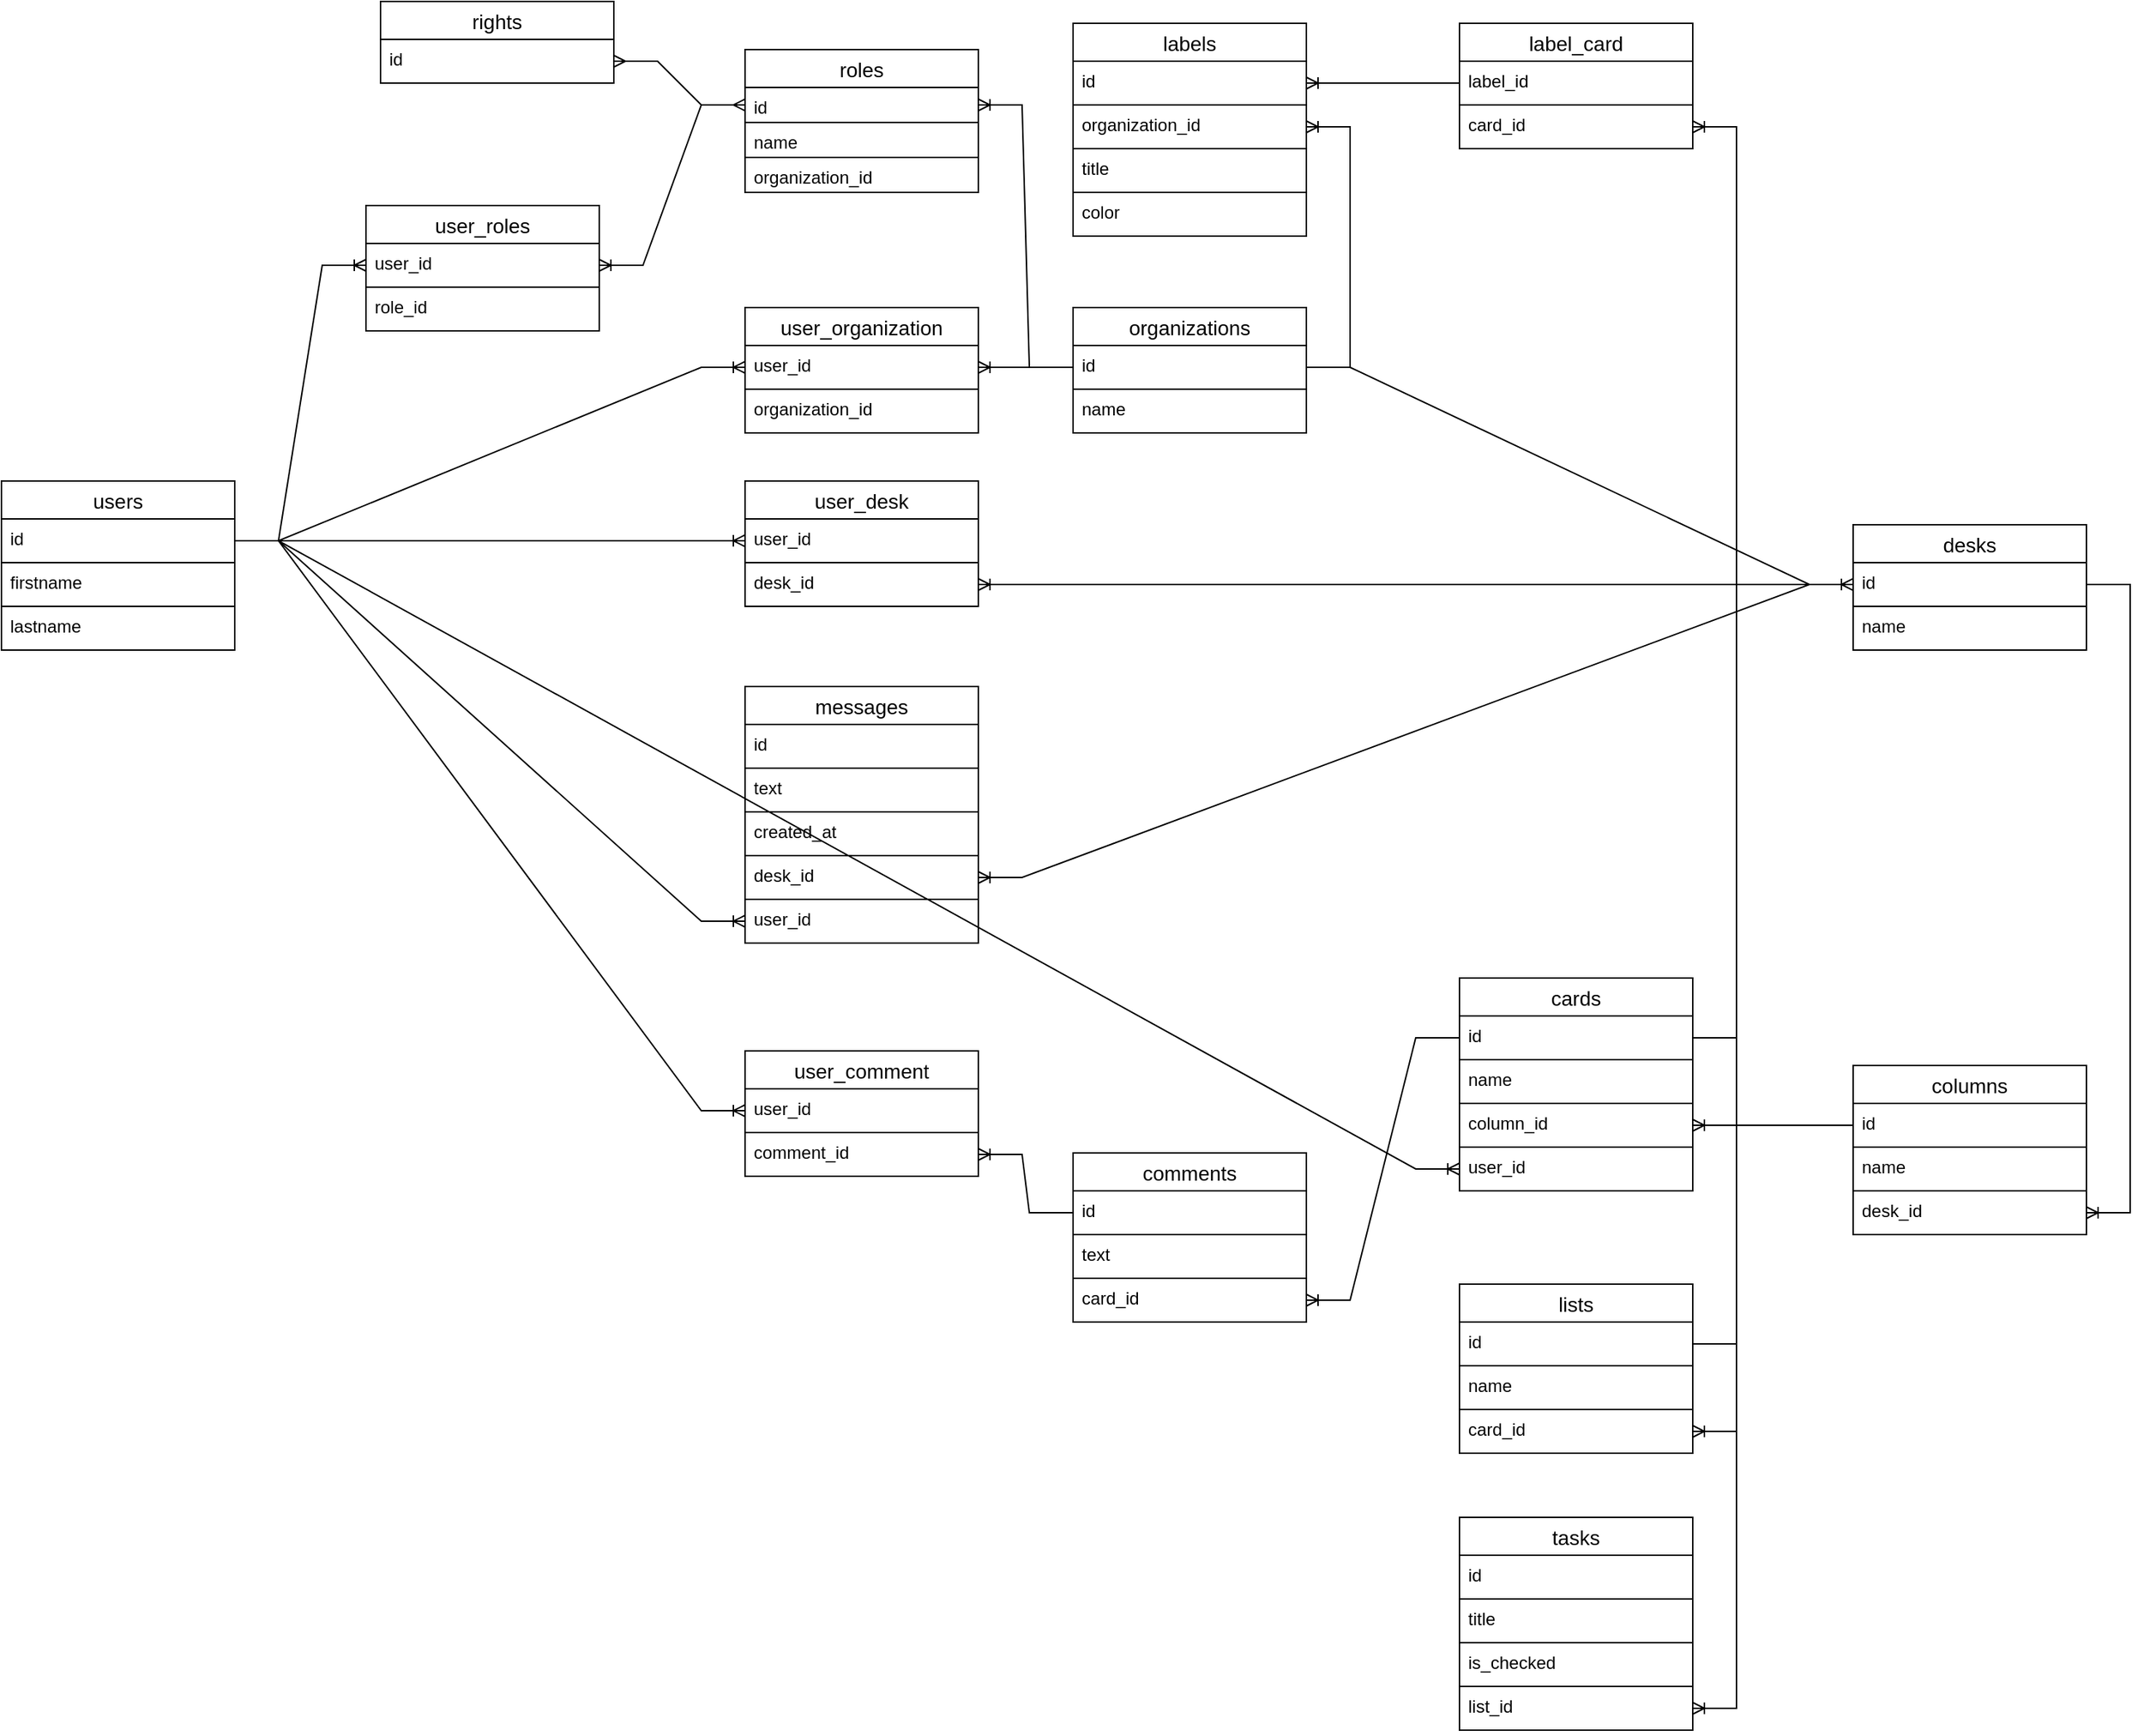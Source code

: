 <mxfile version="16.1.2" type="device"><diagram id="4dTFsXXnAiHwuIh9yZGc" name="Page-1"><mxGraphModel dx="2576" dy="2094" grid="1" gridSize="10" guides="1" tooltips="1" connect="1" arrows="1" fold="1" page="1" pageScale="1" pageWidth="850" pageHeight="1100" math="0" shadow="0"><root><mxCell id="0"/><mxCell id="1" parent="0"/><mxCell id="3ME86ORTxzzHCCqcpvAN-1" value="users" style="swimlane;fontStyle=0;childLayout=stackLayout;horizontal=1;startSize=26;horizontalStack=0;resizeParent=1;resizeParentMax=0;resizeLast=0;collapsible=1;marginBottom=0;align=center;fontSize=14;" parent="1" vertex="1"><mxGeometry x="-390" y="169" width="160" height="116" as="geometry"/></mxCell><mxCell id="3ME86ORTxzzHCCqcpvAN-2" value="id" style="text;strokeColor=default;fillColor=none;spacingLeft=4;spacingRight=4;overflow=hidden;rotatable=0;points=[[0,0.5],[1,0.5]];portConstraint=eastwest;fontSize=12;" parent="3ME86ORTxzzHCCqcpvAN-1" vertex="1"><mxGeometry y="26" width="160" height="30" as="geometry"/></mxCell><mxCell id="3ME86ORTxzzHCCqcpvAN-56" value="firstname" style="text;strokeColor=default;fillColor=none;spacingLeft=4;spacingRight=4;overflow=hidden;rotatable=0;points=[[0,0.5],[1,0.5]];portConstraint=eastwest;fontSize=12;" parent="3ME86ORTxzzHCCqcpvAN-1" vertex="1"><mxGeometry y="56" width="160" height="30" as="geometry"/></mxCell><mxCell id="3ME86ORTxzzHCCqcpvAN-57" value="lastname" style="text;strokeColor=default;fillColor=none;spacingLeft=4;spacingRight=4;overflow=hidden;rotatable=0;points=[[0,0.5],[1,0.5]];portConstraint=eastwest;fontSize=12;" parent="3ME86ORTxzzHCCqcpvAN-1" vertex="1"><mxGeometry y="86" width="160" height="30" as="geometry"/></mxCell><mxCell id="3ME86ORTxzzHCCqcpvAN-5" value="organizations" style="swimlane;fontStyle=0;childLayout=stackLayout;horizontal=1;startSize=26;horizontalStack=0;resizeParent=1;resizeParentMax=0;resizeLast=0;collapsible=1;marginBottom=0;align=center;fontSize=14;" parent="1" vertex="1"><mxGeometry x="345" y="50" width="160" height="86" as="geometry"/></mxCell><mxCell id="3ME86ORTxzzHCCqcpvAN-6" value="id" style="text;strokeColor=default;fillColor=none;spacingLeft=4;spacingRight=4;overflow=hidden;rotatable=0;points=[[0,0.5],[1,0.5]];portConstraint=eastwest;fontSize=12;" parent="3ME86ORTxzzHCCqcpvAN-5" vertex="1"><mxGeometry y="26" width="160" height="30" as="geometry"/></mxCell><mxCell id="hnyblSGBtr087Lo59RCo-16" value="name" style="text;strokeColor=default;fillColor=none;spacingLeft=4;spacingRight=4;overflow=hidden;rotatable=0;points=[[0,0.5],[1,0.5]];portConstraint=eastwest;fontSize=12;" parent="3ME86ORTxzzHCCqcpvAN-5" vertex="1"><mxGeometry y="56" width="160" height="30" as="geometry"/></mxCell><mxCell id="3ME86ORTxzzHCCqcpvAN-7" value="desks" style="swimlane;fontStyle=0;childLayout=stackLayout;horizontal=1;startSize=26;horizontalStack=0;resizeParent=1;resizeParentMax=0;resizeLast=0;collapsible=1;marginBottom=0;align=center;fontSize=14;" parent="1" vertex="1"><mxGeometry x="880" y="199" width="160" height="86" as="geometry"/></mxCell><mxCell id="3ME86ORTxzzHCCqcpvAN-8" value="id" style="text;strokeColor=default;fillColor=none;spacingLeft=4;spacingRight=4;overflow=hidden;rotatable=0;points=[[0,0.5],[1,0.5]];portConstraint=eastwest;fontSize=12;" parent="3ME86ORTxzzHCCqcpvAN-7" vertex="1"><mxGeometry y="26" width="160" height="30" as="geometry"/></mxCell><mxCell id="hnyblSGBtr087Lo59RCo-7" value="name" style="text;strokeColor=default;fillColor=none;spacingLeft=4;spacingRight=4;overflow=hidden;rotatable=0;points=[[0,0.5],[1,0.5]];portConstraint=eastwest;fontSize=12;" parent="3ME86ORTxzzHCCqcpvAN-7" vertex="1"><mxGeometry y="56" width="160" height="30" as="geometry"/></mxCell><mxCell id="3ME86ORTxzzHCCqcpvAN-9" value="user_organization" style="swimlane;fontStyle=0;childLayout=stackLayout;horizontal=1;startSize=26;horizontalStack=0;resizeParent=1;resizeParentMax=0;resizeLast=0;collapsible=1;marginBottom=0;align=center;fontSize=14;" parent="1" vertex="1"><mxGeometry x="120" y="50" width="160" height="86" as="geometry"/></mxCell><mxCell id="3ME86ORTxzzHCCqcpvAN-10" value="user_id" style="text;strokeColor=default;fillColor=none;spacingLeft=4;spacingRight=4;overflow=hidden;rotatable=0;points=[[0,0.5],[1,0.5]];portConstraint=eastwest;fontSize=12;" parent="3ME86ORTxzzHCCqcpvAN-9" vertex="1"><mxGeometry y="26" width="160" height="30" as="geometry"/></mxCell><mxCell id="3ME86ORTxzzHCCqcpvAN-23" value="organization_id" style="text;strokeColor=default;fillColor=none;spacingLeft=4;spacingRight=4;overflow=hidden;rotatable=0;points=[[0,0.5],[1,0.5]];portConstraint=eastwest;fontSize=12;" parent="3ME86ORTxzzHCCqcpvAN-9" vertex="1"><mxGeometry y="56" width="160" height="30" as="geometry"/></mxCell><mxCell id="3ME86ORTxzzHCCqcpvAN-11" value="" style="edgeStyle=entityRelationEdgeStyle;fontSize=12;html=1;endArrow=ERoneToMany;rounded=0;entryX=0;entryY=0.5;entryDx=0;entryDy=0;exitX=1;exitY=0.5;exitDx=0;exitDy=0;" parent="1" source="3ME86ORTxzzHCCqcpvAN-2" target="3ME86ORTxzzHCCqcpvAN-10" edge="1"><mxGeometry width="100" height="100" relative="1" as="geometry"><mxPoint x="240" y="430" as="sourcePoint"/><mxPoint x="340" y="330" as="targetPoint"/></mxGeometry></mxCell><mxCell id="3ME86ORTxzzHCCqcpvAN-12" value="" style="edgeStyle=entityRelationEdgeStyle;fontSize=12;html=1;endArrow=ERoneToMany;rounded=0;entryX=1;entryY=0.5;entryDx=0;entryDy=0;exitX=0;exitY=0.5;exitDx=0;exitDy=0;" parent="1" source="3ME86ORTxzzHCCqcpvAN-6" target="3ME86ORTxzzHCCqcpvAN-10" edge="1"><mxGeometry width="100" height="100" relative="1" as="geometry"><mxPoint x="590" y="226" as="sourcePoint"/><mxPoint x="750" y="245" as="targetPoint"/></mxGeometry></mxCell><mxCell id="3ME86ORTxzzHCCqcpvAN-13" value="" style="edgeStyle=entityRelationEdgeStyle;fontSize=12;html=1;endArrow=ERoneToMany;rounded=0;entryX=0;entryY=0.5;entryDx=0;entryDy=0;exitX=1;exitY=0.5;exitDx=0;exitDy=0;" parent="1" source="3ME86ORTxzzHCCqcpvAN-6" target="3ME86ORTxzzHCCqcpvAN-8" edge="1"><mxGeometry width="100" height="100" relative="1" as="geometry"><mxPoint x="630" y="420" as="sourcePoint"/><mxPoint x="730" y="320" as="targetPoint"/></mxGeometry></mxCell><mxCell id="3ME86ORTxzzHCCqcpvAN-14" value="cards" style="swimlane;fontStyle=0;childLayout=stackLayout;horizontal=1;startSize=26;horizontalStack=0;resizeParent=1;resizeParentMax=0;resizeLast=0;collapsible=1;marginBottom=0;align=center;fontSize=14;" parent="1" vertex="1"><mxGeometry x="610" y="510" width="160" height="146" as="geometry"/></mxCell><mxCell id="3ME86ORTxzzHCCqcpvAN-15" value="id" style="text;strokeColor=default;fillColor=none;spacingLeft=4;spacingRight=4;overflow=hidden;rotatable=0;points=[[0,0.5],[1,0.5]];portConstraint=eastwest;fontSize=12;" parent="3ME86ORTxzzHCCqcpvAN-14" vertex="1"><mxGeometry y="26" width="160" height="30" as="geometry"/></mxCell><mxCell id="hnyblSGBtr087Lo59RCo-5" value="name" style="text;strokeColor=default;fillColor=none;spacingLeft=4;spacingRight=4;overflow=hidden;rotatable=0;points=[[0,0.5],[1,0.5]];portConstraint=eastwest;fontSize=12;" parent="3ME86ORTxzzHCCqcpvAN-14" vertex="1"><mxGeometry y="56" width="160" height="30" as="geometry"/></mxCell><mxCell id="3ME86ORTxzzHCCqcpvAN-48" value="column_id" style="text;strokeColor=default;fillColor=none;spacingLeft=4;spacingRight=4;overflow=hidden;rotatable=0;points=[[0,0.5],[1,0.5]];portConstraint=eastwest;fontSize=12;" parent="3ME86ORTxzzHCCqcpvAN-14" vertex="1"><mxGeometry y="86" width="160" height="30" as="geometry"/></mxCell><mxCell id="S9U2bdiwGimxjwLJ8EGq-2" value="user_id" style="text;strokeColor=default;fillColor=none;spacingLeft=4;spacingRight=4;overflow=hidden;rotatable=0;points=[[0,0.5],[1,0.5]];portConstraint=eastwest;fontSize=12;" parent="3ME86ORTxzzHCCqcpvAN-14" vertex="1"><mxGeometry y="116" width="160" height="30" as="geometry"/></mxCell><mxCell id="3ME86ORTxzzHCCqcpvAN-33" value="user_desk" style="swimlane;fontStyle=0;childLayout=stackLayout;horizontal=1;startSize=26;horizontalStack=0;resizeParent=1;resizeParentMax=0;resizeLast=0;collapsible=1;marginBottom=0;align=center;fontSize=14;" parent="1" vertex="1"><mxGeometry x="120" y="169" width="160" height="86" as="geometry"/></mxCell><mxCell id="3ME86ORTxzzHCCqcpvAN-34" value="user_id" style="text;strokeColor=default;fillColor=none;spacingLeft=4;spacingRight=4;overflow=hidden;rotatable=0;points=[[0,0.5],[1,0.5]];portConstraint=eastwest;fontSize=12;" parent="3ME86ORTxzzHCCqcpvAN-33" vertex="1"><mxGeometry y="26" width="160" height="30" as="geometry"/></mxCell><mxCell id="3ME86ORTxzzHCCqcpvAN-38" value="desk_id" style="text;strokeColor=default;fillColor=none;spacingLeft=4;spacingRight=4;overflow=hidden;rotatable=0;points=[[0,0.5],[1,0.5]];portConstraint=eastwest;fontSize=12;" parent="3ME86ORTxzzHCCqcpvAN-33" vertex="1"><mxGeometry y="56" width="160" height="30" as="geometry"/></mxCell><mxCell id="3ME86ORTxzzHCCqcpvAN-35" value="user_comment" style="swimlane;fontStyle=0;childLayout=stackLayout;horizontal=1;startSize=26;horizontalStack=0;resizeParent=1;resizeParentMax=0;resizeLast=0;collapsible=1;marginBottom=0;align=center;fontSize=14;" parent="1" vertex="1"><mxGeometry x="120" y="560" width="160" height="86" as="geometry"/></mxCell><mxCell id="3ME86ORTxzzHCCqcpvAN-36" value="user_id" style="text;strokeColor=default;fillColor=none;spacingLeft=4;spacingRight=4;overflow=hidden;rotatable=0;points=[[0,0.5],[1,0.5]];portConstraint=eastwest;fontSize=12;" parent="3ME86ORTxzzHCCqcpvAN-35" vertex="1"><mxGeometry y="26" width="160" height="30" as="geometry"/></mxCell><mxCell id="3ME86ORTxzzHCCqcpvAN-39" value="comment_id" style="text;strokeColor=default;fillColor=none;spacingLeft=4;spacingRight=4;overflow=hidden;rotatable=0;points=[[0,0.5],[1,0.5]];portConstraint=eastwest;fontSize=12;" parent="3ME86ORTxzzHCCqcpvAN-35" vertex="1"><mxGeometry y="56" width="160" height="30" as="geometry"/></mxCell><mxCell id="3ME86ORTxzzHCCqcpvAN-37" value="" style="edgeStyle=entityRelationEdgeStyle;fontSize=12;html=1;endArrow=ERoneToMany;rounded=0;entryX=0;entryY=0.5;entryDx=0;entryDy=0;exitX=1;exitY=0.5;exitDx=0;exitDy=0;" parent="1" source="3ME86ORTxzzHCCqcpvAN-2" target="3ME86ORTxzzHCCqcpvAN-34" edge="1"><mxGeometry width="100" height="100" relative="1" as="geometry"><mxPoint x="40" y="440" as="sourcePoint"/><mxPoint x="140" y="340" as="targetPoint"/></mxGeometry></mxCell><mxCell id="3ME86ORTxzzHCCqcpvAN-40" value="" style="edgeStyle=entityRelationEdgeStyle;fontSize=12;html=1;endArrow=ERoneToMany;rounded=0;entryX=0;entryY=0.5;entryDx=0;entryDy=0;exitX=1;exitY=0.5;exitDx=0;exitDy=0;" parent="1" source="3ME86ORTxzzHCCqcpvAN-2" target="3ME86ORTxzzHCCqcpvAN-36" edge="1"><mxGeometry width="100" height="100" relative="1" as="geometry"><mxPoint x="-60" y="480" as="sourcePoint"/><mxPoint x="40" y="380" as="targetPoint"/></mxGeometry></mxCell><mxCell id="3ME86ORTxzzHCCqcpvAN-41" value="" style="edgeStyle=entityRelationEdgeStyle;fontSize=12;html=1;endArrow=ERoneToMany;rounded=0;entryX=1;entryY=0.5;entryDx=0;entryDy=0;exitX=0;exitY=0.5;exitDx=0;exitDy=0;" parent="1" source="3ME86ORTxzzHCCqcpvAN-8" target="3ME86ORTxzzHCCqcpvAN-38" edge="1"><mxGeometry width="100" height="100" relative="1" as="geometry"><mxPoint x="370" y="410" as="sourcePoint"/><mxPoint x="470" y="310" as="targetPoint"/></mxGeometry></mxCell><mxCell id="3ME86ORTxzzHCCqcpvAN-42" value="comments" style="swimlane;fontStyle=0;childLayout=stackLayout;horizontal=1;startSize=26;horizontalStack=0;resizeParent=1;resizeParentMax=0;resizeLast=0;collapsible=1;marginBottom=0;align=center;fontSize=14;" parent="1" vertex="1"><mxGeometry x="345" y="630" width="160" height="116" as="geometry"/></mxCell><mxCell id="3ME86ORTxzzHCCqcpvAN-43" value="id" style="text;strokeColor=default;fillColor=none;spacingLeft=4;spacingRight=4;overflow=hidden;rotatable=0;points=[[0,0.5],[1,0.5]];portConstraint=eastwest;fontSize=12;" parent="3ME86ORTxzzHCCqcpvAN-42" vertex="1"><mxGeometry y="26" width="160" height="30" as="geometry"/></mxCell><mxCell id="3ME86ORTxzzHCCqcpvAN-44" value="text" style="text;strokeColor=default;fillColor=none;spacingLeft=4;spacingRight=4;overflow=hidden;rotatable=0;points=[[0,0.5],[1,0.5]];portConstraint=eastwest;fontSize=12;" parent="3ME86ORTxzzHCCqcpvAN-42" vertex="1"><mxGeometry y="56" width="160" height="30" as="geometry"/></mxCell><mxCell id="3ME86ORTxzzHCCqcpvAN-46" value="card_id" style="text;strokeColor=default;fillColor=none;spacingLeft=4;spacingRight=4;overflow=hidden;rotatable=0;points=[[0,0.5],[1,0.5]];portConstraint=eastwest;fontSize=12;" parent="3ME86ORTxzzHCCqcpvAN-42" vertex="1"><mxGeometry y="86" width="160" height="30" as="geometry"/></mxCell><mxCell id="3ME86ORTxzzHCCqcpvAN-45" value="" style="edgeStyle=entityRelationEdgeStyle;fontSize=12;html=1;endArrow=ERoneToMany;rounded=0;entryX=1;entryY=0.5;entryDx=0;entryDy=0;exitX=0;exitY=0.5;exitDx=0;exitDy=0;" parent="1" source="3ME86ORTxzzHCCqcpvAN-15" target="3ME86ORTxzzHCCqcpvAN-46" edge="1"><mxGeometry width="100" height="100" relative="1" as="geometry"><mxPoint x="710" y="900" as="sourcePoint"/><mxPoint x="810" y="800" as="targetPoint"/></mxGeometry></mxCell><mxCell id="3ME86ORTxzzHCCqcpvAN-47" value="" style="edgeStyle=entityRelationEdgeStyle;fontSize=12;html=1;endArrow=ERoneToMany;rounded=0;entryX=1;entryY=0.5;entryDx=0;entryDy=0;exitX=0;exitY=0.5;exitDx=0;exitDy=0;" parent="1" source="3ME86ORTxzzHCCqcpvAN-43" target="3ME86ORTxzzHCCqcpvAN-39" edge="1"><mxGeometry width="100" height="100" relative="1" as="geometry"><mxPoint x="240" y="960" as="sourcePoint"/><mxPoint x="340" y="860" as="targetPoint"/></mxGeometry></mxCell><mxCell id="3ME86ORTxzzHCCqcpvAN-49" value="" style="edgeStyle=entityRelationEdgeStyle;fontSize=12;html=1;endArrow=ERoneToMany;rounded=0;entryX=1;entryY=0.5;entryDx=0;entryDy=0;exitX=0;exitY=0.5;exitDx=0;exitDy=0;" parent="1" source="hnyblSGBtr087Lo59RCo-2" target="3ME86ORTxzzHCCqcpvAN-48" edge="1"><mxGeometry width="100" height="100" relative="1" as="geometry"><mxPoint x="930" y="760" as="sourcePoint"/><mxPoint x="1100" y="800" as="targetPoint"/></mxGeometry></mxCell><mxCell id="3ME86ORTxzzHCCqcpvAN-52" value="rights" style="swimlane;fontStyle=0;childLayout=stackLayout;horizontal=1;startSize=26;horizontalStack=0;resizeParent=1;resizeParentMax=0;resizeLast=0;collapsible=1;marginBottom=0;align=center;fontSize=14;" parent="1" vertex="1"><mxGeometry x="-130" y="-160" width="160" height="56" as="geometry"/></mxCell><mxCell id="3ME86ORTxzzHCCqcpvAN-53" value="id" style="text;strokeColor=default;fillColor=none;spacingLeft=4;spacingRight=4;overflow=hidden;rotatable=0;points=[[0,0.5],[1,0.5]];portConstraint=eastwest;fontSize=12;" parent="3ME86ORTxzzHCCqcpvAN-52" vertex="1"><mxGeometry y="26" width="160" height="30" as="geometry"/></mxCell><mxCell id="hnyblSGBtr087Lo59RCo-1" value="columns" style="swimlane;fontStyle=0;childLayout=stackLayout;horizontal=1;startSize=26;horizontalStack=0;resizeParent=1;resizeParentMax=0;resizeLast=0;collapsible=1;marginBottom=0;align=center;fontSize=14;" parent="1" vertex="1"><mxGeometry x="880" y="570" width="160" height="116" as="geometry"/></mxCell><mxCell id="hnyblSGBtr087Lo59RCo-2" value="id" style="text;strokeColor=default;fillColor=none;spacingLeft=4;spacingRight=4;overflow=hidden;rotatable=0;points=[[0,0.5],[1,0.5]];portConstraint=eastwest;fontSize=12;" parent="hnyblSGBtr087Lo59RCo-1" vertex="1"><mxGeometry y="26" width="160" height="30" as="geometry"/></mxCell><mxCell id="hnyblSGBtr087Lo59RCo-6" value="name" style="text;strokeColor=default;fillColor=none;spacingLeft=4;spacingRight=4;overflow=hidden;rotatable=0;points=[[0,0.5],[1,0.5]];portConstraint=eastwest;fontSize=12;" parent="hnyblSGBtr087Lo59RCo-1" vertex="1"><mxGeometry y="56" width="160" height="30" as="geometry"/></mxCell><mxCell id="hnyblSGBtr087Lo59RCo-3" value="desk_id" style="text;strokeColor=default;fillColor=none;spacingLeft=4;spacingRight=4;overflow=hidden;rotatable=0;points=[[0,0.5],[1,0.5]];portConstraint=eastwest;fontSize=12;" parent="hnyblSGBtr087Lo59RCo-1" vertex="1"><mxGeometry y="86" width="160" height="30" as="geometry"/></mxCell><mxCell id="hnyblSGBtr087Lo59RCo-4" value="" style="edgeStyle=entityRelationEdgeStyle;fontSize=12;html=1;endArrow=ERoneToMany;rounded=0;entryX=1;entryY=0.5;entryDx=0;entryDy=0;exitX=1;exitY=0.5;exitDx=0;exitDy=0;" parent="1" source="3ME86ORTxzzHCCqcpvAN-8" target="hnyblSGBtr087Lo59RCo-3" edge="1"><mxGeometry width="100" height="100" relative="1" as="geometry"><mxPoint x="1110" y="280" as="sourcePoint"/><mxPoint x="1100" y="200" as="targetPoint"/></mxGeometry></mxCell><mxCell id="hnyblSGBtr087Lo59RCo-13" value="labels" style="swimlane;fontStyle=0;childLayout=stackLayout;horizontal=1;startSize=26;horizontalStack=0;resizeParent=1;resizeParentMax=0;resizeLast=0;collapsible=1;marginBottom=0;align=center;fontSize=14;" parent="1" vertex="1"><mxGeometry x="345" y="-145" width="160" height="146" as="geometry"/></mxCell><mxCell id="hnyblSGBtr087Lo59RCo-14" value="id" style="text;strokeColor=default;fillColor=none;spacingLeft=4;spacingRight=4;overflow=hidden;rotatable=0;points=[[0,0.5],[1,0.5]];portConstraint=eastwest;fontSize=12;" parent="hnyblSGBtr087Lo59RCo-13" vertex="1"><mxGeometry y="26" width="160" height="30" as="geometry"/></mxCell><mxCell id="hnyblSGBtr087Lo59RCo-23" value="organization_id" style="text;strokeColor=default;fillColor=none;spacingLeft=4;spacingRight=4;overflow=hidden;rotatable=0;points=[[0,0.5],[1,0.5]];portConstraint=eastwest;fontSize=12;" parent="hnyblSGBtr087Lo59RCo-13" vertex="1"><mxGeometry y="56" width="160" height="30" as="geometry"/></mxCell><mxCell id="hnyblSGBtr087Lo59RCo-17" value="title" style="text;strokeColor=default;fillColor=none;spacingLeft=4;spacingRight=4;overflow=hidden;rotatable=0;points=[[0,0.5],[1,0.5]];portConstraint=eastwest;fontSize=12;" parent="hnyblSGBtr087Lo59RCo-13" vertex="1"><mxGeometry y="86" width="160" height="30" as="geometry"/></mxCell><mxCell id="hnyblSGBtr087Lo59RCo-18" value="color" style="text;strokeColor=default;fillColor=none;spacingLeft=4;spacingRight=4;overflow=hidden;rotatable=0;points=[[0,0.5],[1,0.5]];portConstraint=eastwest;fontSize=12;" parent="hnyblSGBtr087Lo59RCo-13" vertex="1"><mxGeometry y="116" width="160" height="30" as="geometry"/></mxCell><mxCell id="hnyblSGBtr087Lo59RCo-15" value="" style="edgeStyle=entityRelationEdgeStyle;fontSize=12;html=1;endArrow=ERoneToMany;rounded=0;entryX=1;entryY=0.5;entryDx=0;entryDy=0;exitX=1;exitY=0.5;exitDx=0;exitDy=0;" parent="1" source="3ME86ORTxzzHCCqcpvAN-6" target="hnyblSGBtr087Lo59RCo-23" edge="1"><mxGeometry width="100" height="100" relative="1" as="geometry"><mxPoint x="550" y="140" as="sourcePoint"/><mxPoint x="300" y="96" as="targetPoint"/></mxGeometry></mxCell><mxCell id="hnyblSGBtr087Lo59RCo-19" value="label_card" style="swimlane;fontStyle=0;childLayout=stackLayout;horizontal=1;startSize=26;horizontalStack=0;resizeParent=1;resizeParentMax=0;resizeLast=0;collapsible=1;marginBottom=0;align=center;fontSize=14;" parent="1" vertex="1"><mxGeometry x="610" y="-145" width="160" height="86" as="geometry"/></mxCell><mxCell id="hnyblSGBtr087Lo59RCo-20" value="label_id" style="text;strokeColor=default;fillColor=none;spacingLeft=4;spacingRight=4;overflow=hidden;rotatable=0;points=[[0,0.5],[1,0.5]];portConstraint=eastwest;fontSize=12;" parent="hnyblSGBtr087Lo59RCo-19" vertex="1"><mxGeometry y="26" width="160" height="30" as="geometry"/></mxCell><mxCell id="hnyblSGBtr087Lo59RCo-21" value="card_id" style="text;strokeColor=default;fillColor=none;spacingLeft=4;spacingRight=4;overflow=hidden;rotatable=0;points=[[0,0.5],[1,0.5]];portConstraint=eastwest;fontSize=12;" parent="hnyblSGBtr087Lo59RCo-19" vertex="1"><mxGeometry y="56" width="160" height="30" as="geometry"/></mxCell><mxCell id="hnyblSGBtr087Lo59RCo-24" value="" style="edgeStyle=entityRelationEdgeStyle;fontSize=12;html=1;endArrow=ERoneToMany;rounded=0;exitX=0;exitY=0.5;exitDx=0;exitDy=0;entryX=1;entryY=0.5;entryDx=0;entryDy=0;" parent="1" source="hnyblSGBtr087Lo59RCo-20" target="hnyblSGBtr087Lo59RCo-14" edge="1"><mxGeometry width="100" height="100" relative="1" as="geometry"><mxPoint x="580" y="1" as="sourcePoint"/><mxPoint x="520" y="-89" as="targetPoint"/></mxGeometry></mxCell><mxCell id="hnyblSGBtr087Lo59RCo-25" value="" style="edgeStyle=entityRelationEdgeStyle;fontSize=12;html=1;endArrow=ERoneToMany;rounded=0;entryX=1;entryY=0.5;entryDx=0;entryDy=0;exitX=1;exitY=0.5;exitDx=0;exitDy=0;" parent="1" source="3ME86ORTxzzHCCqcpvAN-15" target="hnyblSGBtr087Lo59RCo-21" edge="1"><mxGeometry width="100" height="100" relative="1" as="geometry"><mxPoint x="740" y="120" as="sourcePoint"/><mxPoint x="760" y="80" as="targetPoint"/></mxGeometry></mxCell><mxCell id="hnyblSGBtr087Lo59RCo-26" value="roles" style="swimlane;fontStyle=0;childLayout=stackLayout;horizontal=1;startSize=26;horizontalStack=0;resizeParent=1;resizeParentMax=0;resizeLast=0;collapsible=1;marginBottom=0;align=center;fontSize=14;" parent="1" vertex="1"><mxGeometry x="120" y="-127" width="160" height="98" as="geometry"/></mxCell><mxCell id="hnyblSGBtr087Lo59RCo-27" value="id" style="text;strokeColor=default;fillColor=none;spacingLeft=4;spacingRight=4;overflow=hidden;rotatable=0;points=[[0,0.5],[1,0.5]];portConstraint=eastwest;fontSize=12;" parent="hnyblSGBtr087Lo59RCo-26" vertex="1"><mxGeometry y="26" width="160" height="24" as="geometry"/></mxCell><mxCell id="hnyblSGBtr087Lo59RCo-29" value="name" style="text;strokeColor=default;fillColor=none;spacingLeft=4;spacingRight=4;overflow=hidden;rotatable=0;points=[[0,0.5],[1,0.5]];portConstraint=eastwest;fontSize=12;" parent="hnyblSGBtr087Lo59RCo-26" vertex="1"><mxGeometry y="50" width="160" height="24" as="geometry"/></mxCell><mxCell id="hnyblSGBtr087Lo59RCo-30" value="organization_id" style="text;strokeColor=default;fillColor=none;spacingLeft=4;spacingRight=4;overflow=hidden;rotatable=0;points=[[0,0.5],[1,0.5]];portConstraint=eastwest;fontSize=12;" parent="hnyblSGBtr087Lo59RCo-26" vertex="1"><mxGeometry y="74" width="160" height="24" as="geometry"/></mxCell><mxCell id="hnyblSGBtr087Lo59RCo-28" value="" style="edgeStyle=entityRelationEdgeStyle;fontSize=12;html=1;endArrow=ERoneToMany;rounded=0;entryX=1;entryY=0.5;entryDx=0;entryDy=0;exitX=0;exitY=0.5;exitDx=0;exitDy=0;" parent="1" source="3ME86ORTxzzHCCqcpvAN-6" target="hnyblSGBtr087Lo59RCo-27" edge="1"><mxGeometry width="100" height="100" relative="1" as="geometry"><mxPoint x="355" y="96" as="sourcePoint"/><mxPoint x="300" y="96" as="targetPoint"/></mxGeometry></mxCell><mxCell id="hnyblSGBtr087Lo59RCo-32" value="" style="edgeStyle=entityRelationEdgeStyle;fontSize=12;html=1;endArrow=ERoneToMany;rounded=0;exitX=1;exitY=0.5;exitDx=0;exitDy=0;entryX=0;entryY=0.5;entryDx=0;entryDy=0;" parent="1" source="3ME86ORTxzzHCCqcpvAN-2" target="gMSoPqGhBiGVGZ8_poSt-17" edge="1"><mxGeometry width="100" height="100" relative="1" as="geometry"><mxPoint x="-60" y="110" as="sourcePoint"/><mxPoint x="-50" y="70" as="targetPoint"/></mxGeometry></mxCell><mxCell id="hnyblSGBtr087Lo59RCo-36" value="" style="edgeStyle=entityRelationEdgeStyle;fontSize=12;html=1;endArrow=ERmany;startArrow=ERmany;rounded=0;exitX=0;exitY=0.5;exitDx=0;exitDy=0;entryX=1;entryY=0.5;entryDx=0;entryDy=0;" parent="1" source="hnyblSGBtr087Lo59RCo-27" target="3ME86ORTxzzHCCqcpvAN-53" edge="1"><mxGeometry width="100" height="100" relative="1" as="geometry"><mxPoint x="310" y="-30" as="sourcePoint"/><mxPoint x="130" y="-219" as="targetPoint"/></mxGeometry></mxCell><mxCell id="S9U2bdiwGimxjwLJ8EGq-3" value="" style="edgeStyle=entityRelationEdgeStyle;fontSize=12;html=1;endArrow=ERoneToMany;rounded=0;exitX=1;exitY=0.5;exitDx=0;exitDy=0;entryX=0;entryY=0.5;entryDx=0;entryDy=0;" parent="1" source="3ME86ORTxzzHCCqcpvAN-2" target="S9U2bdiwGimxjwLJ8EGq-2" edge="1"><mxGeometry width="100" height="100" relative="1" as="geometry"><mxPoint x="-50" y="440" as="sourcePoint"/><mxPoint x="50" y="340" as="targetPoint"/></mxGeometry></mxCell><mxCell id="S9U2bdiwGimxjwLJ8EGq-8" value="messages" style="swimlane;fontStyle=0;childLayout=stackLayout;horizontal=1;startSize=26;horizontalStack=0;resizeParent=1;resizeParentMax=0;resizeLast=0;collapsible=1;marginBottom=0;align=center;fontSize=14;" parent="1" vertex="1"><mxGeometry x="120" y="310" width="160" height="176" as="geometry"/></mxCell><mxCell id="S9U2bdiwGimxjwLJ8EGq-9" value="id" style="text;strokeColor=default;fillColor=none;spacingLeft=4;spacingRight=4;overflow=hidden;rotatable=0;points=[[0,0.5],[1,0.5]];portConstraint=eastwest;fontSize=12;" parent="S9U2bdiwGimxjwLJ8EGq-8" vertex="1"><mxGeometry y="26" width="160" height="30" as="geometry"/></mxCell><mxCell id="S9U2bdiwGimxjwLJ8EGq-13" value="text" style="text;strokeColor=default;fillColor=none;spacingLeft=4;spacingRight=4;overflow=hidden;rotatable=0;points=[[0,0.5],[1,0.5]];portConstraint=eastwest;fontSize=12;" parent="S9U2bdiwGimxjwLJ8EGq-8" vertex="1"><mxGeometry y="56" width="160" height="30" as="geometry"/></mxCell><mxCell id="S9U2bdiwGimxjwLJ8EGq-15" value="created_at" style="text;strokeColor=default;fillColor=none;spacingLeft=4;spacingRight=4;overflow=hidden;rotatable=0;points=[[0,0.5],[1,0.5]];portConstraint=eastwest;fontSize=12;" parent="S9U2bdiwGimxjwLJ8EGq-8" vertex="1"><mxGeometry y="86" width="160" height="30" as="geometry"/></mxCell><mxCell id="S9U2bdiwGimxjwLJ8EGq-12" value="desk_id" style="text;strokeColor=default;fillColor=none;spacingLeft=4;spacingRight=4;overflow=hidden;rotatable=0;points=[[0,0.5],[1,0.5]];portConstraint=eastwest;fontSize=12;" parent="S9U2bdiwGimxjwLJ8EGq-8" vertex="1"><mxGeometry y="116" width="160" height="30" as="geometry"/></mxCell><mxCell id="S9U2bdiwGimxjwLJ8EGq-14" value="user_id" style="text;strokeColor=default;fillColor=none;spacingLeft=4;spacingRight=4;overflow=hidden;rotatable=0;points=[[0,0.5],[1,0.5]];portConstraint=eastwest;fontSize=12;" parent="S9U2bdiwGimxjwLJ8EGq-8" vertex="1"><mxGeometry y="146" width="160" height="30" as="geometry"/></mxCell><mxCell id="S9U2bdiwGimxjwLJ8EGq-17" value="" style="edgeStyle=entityRelationEdgeStyle;fontSize=12;html=1;endArrow=ERoneToMany;rounded=0;entryX=1;entryY=0.5;entryDx=0;entryDy=0;exitX=0;exitY=0.5;exitDx=0;exitDy=0;" parent="1" source="3ME86ORTxzzHCCqcpvAN-8" target="S9U2bdiwGimxjwLJ8EGq-12" edge="1"><mxGeometry width="100" height="100" relative="1" as="geometry"><mxPoint x="460" y="441" as="sourcePoint"/><mxPoint x="450" y="310" as="targetPoint"/></mxGeometry></mxCell><mxCell id="S9U2bdiwGimxjwLJ8EGq-18" value="" style="edgeStyle=entityRelationEdgeStyle;fontSize=12;html=1;endArrow=ERoneToMany;rounded=0;entryX=0;entryY=0.5;entryDx=0;entryDy=0;exitX=1;exitY=0.5;exitDx=0;exitDy=0;" parent="1" source="3ME86ORTxzzHCCqcpvAN-2" target="S9U2bdiwGimxjwLJ8EGq-14" edge="1"><mxGeometry width="100" height="100" relative="1" as="geometry"><mxPoint x="-120" y="530" as="sourcePoint"/><mxPoint x="-20" y="430" as="targetPoint"/></mxGeometry></mxCell><mxCell id="gMSoPqGhBiGVGZ8_poSt-1" value="lists" style="swimlane;fontStyle=0;childLayout=stackLayout;horizontal=1;startSize=26;horizontalStack=0;resizeParent=1;resizeParentMax=0;resizeLast=0;collapsible=1;marginBottom=0;align=center;fontSize=14;" vertex="1" parent="1"><mxGeometry x="610" y="720" width="160" height="116" as="geometry"/></mxCell><mxCell id="gMSoPqGhBiGVGZ8_poSt-2" value="id" style="text;strokeColor=default;fillColor=none;spacingLeft=4;spacingRight=4;overflow=hidden;rotatable=0;points=[[0,0.5],[1,0.5]];portConstraint=eastwest;fontSize=12;" vertex="1" parent="gMSoPqGhBiGVGZ8_poSt-1"><mxGeometry y="26" width="160" height="30" as="geometry"/></mxCell><mxCell id="gMSoPqGhBiGVGZ8_poSt-3" value="name" style="text;strokeColor=default;fillColor=none;spacingLeft=4;spacingRight=4;overflow=hidden;rotatable=0;points=[[0,0.5],[1,0.5]];portConstraint=eastwest;fontSize=12;" vertex="1" parent="gMSoPqGhBiGVGZ8_poSt-1"><mxGeometry y="56" width="160" height="30" as="geometry"/></mxCell><mxCell id="gMSoPqGhBiGVGZ8_poSt-4" value="card_id" style="text;strokeColor=default;fillColor=none;spacingLeft=4;spacingRight=4;overflow=hidden;rotatable=0;points=[[0,0.5],[1,0.5]];portConstraint=eastwest;fontSize=12;" vertex="1" parent="gMSoPqGhBiGVGZ8_poSt-1"><mxGeometry y="86" width="160" height="30" as="geometry"/></mxCell><mxCell id="gMSoPqGhBiGVGZ8_poSt-6" value="" style="edgeStyle=entityRelationEdgeStyle;fontSize=12;html=1;endArrow=ERoneToMany;rounded=0;entryX=1;entryY=0.5;entryDx=0;entryDy=0;exitX=1;exitY=0.5;exitDx=0;exitDy=0;" edge="1" parent="1" source="3ME86ORTxzzHCCqcpvAN-15" target="gMSoPqGhBiGVGZ8_poSt-4"><mxGeometry width="100" height="100" relative="1" as="geometry"><mxPoint x="820" y="750" as="sourcePoint"/><mxPoint x="780" y="621" as="targetPoint"/></mxGeometry></mxCell><mxCell id="gMSoPqGhBiGVGZ8_poSt-7" value="tasks" style="swimlane;fontStyle=0;childLayout=stackLayout;horizontal=1;startSize=26;horizontalStack=0;resizeParent=1;resizeParentMax=0;resizeLast=0;collapsible=1;marginBottom=0;align=center;fontSize=14;" vertex="1" parent="1"><mxGeometry x="610" y="880" width="160" height="146" as="geometry"/></mxCell><mxCell id="gMSoPqGhBiGVGZ8_poSt-8" value="id" style="text;strokeColor=default;fillColor=none;spacingLeft=4;spacingRight=4;overflow=hidden;rotatable=0;points=[[0,0.5],[1,0.5]];portConstraint=eastwest;fontSize=12;" vertex="1" parent="gMSoPqGhBiGVGZ8_poSt-7"><mxGeometry y="26" width="160" height="30" as="geometry"/></mxCell><mxCell id="gMSoPqGhBiGVGZ8_poSt-9" value="title" style="text;strokeColor=default;fillColor=none;spacingLeft=4;spacingRight=4;overflow=hidden;rotatable=0;points=[[0,0.5],[1,0.5]];portConstraint=eastwest;fontSize=12;" vertex="1" parent="gMSoPqGhBiGVGZ8_poSt-7"><mxGeometry y="56" width="160" height="30" as="geometry"/></mxCell><mxCell id="gMSoPqGhBiGVGZ8_poSt-11" value="is_checked" style="text;strokeColor=default;fillColor=none;spacingLeft=4;spacingRight=4;overflow=hidden;rotatable=0;points=[[0,0.5],[1,0.5]];portConstraint=eastwest;fontSize=12;" vertex="1" parent="gMSoPqGhBiGVGZ8_poSt-7"><mxGeometry y="86" width="160" height="30" as="geometry"/></mxCell><mxCell id="gMSoPqGhBiGVGZ8_poSt-10" value="list_id" style="text;strokeColor=default;fillColor=none;spacingLeft=4;spacingRight=4;overflow=hidden;rotatable=0;points=[[0,0.5],[1,0.5]];portConstraint=eastwest;fontSize=12;" vertex="1" parent="gMSoPqGhBiGVGZ8_poSt-7"><mxGeometry y="116" width="160" height="30" as="geometry"/></mxCell><mxCell id="gMSoPqGhBiGVGZ8_poSt-12" value="" style="edgeStyle=entityRelationEdgeStyle;fontSize=12;html=1;endArrow=ERoneToMany;rounded=0;entryX=1;entryY=0.5;entryDx=0;entryDy=0;" edge="1" parent="1" target="gMSoPqGhBiGVGZ8_poSt-10"><mxGeometry width="100" height="100" relative="1" as="geometry"><mxPoint x="770" y="761" as="sourcePoint"/><mxPoint x="820" y="1010" as="targetPoint"/></mxGeometry></mxCell><mxCell id="gMSoPqGhBiGVGZ8_poSt-16" value="user_roles" style="swimlane;fontStyle=0;childLayout=stackLayout;horizontal=1;startSize=26;horizontalStack=0;resizeParent=1;resizeParentMax=0;resizeLast=0;collapsible=1;marginBottom=0;align=center;fontSize=14;" vertex="1" parent="1"><mxGeometry x="-140" y="-20" width="160" height="86" as="geometry"/></mxCell><mxCell id="gMSoPqGhBiGVGZ8_poSt-17" value="user_id" style="text;strokeColor=default;fillColor=none;spacingLeft=4;spacingRight=4;overflow=hidden;rotatable=0;points=[[0,0.5],[1,0.5]];portConstraint=eastwest;fontSize=12;" vertex="1" parent="gMSoPqGhBiGVGZ8_poSt-16"><mxGeometry y="26" width="160" height="30" as="geometry"/></mxCell><mxCell id="gMSoPqGhBiGVGZ8_poSt-18" value="role_id" style="text;strokeColor=default;fillColor=none;spacingLeft=4;spacingRight=4;overflow=hidden;rotatable=0;points=[[0,0.5],[1,0.5]];portConstraint=eastwest;fontSize=12;" vertex="1" parent="gMSoPqGhBiGVGZ8_poSt-16"><mxGeometry y="56" width="160" height="30" as="geometry"/></mxCell><mxCell id="gMSoPqGhBiGVGZ8_poSt-19" value="" style="edgeStyle=entityRelationEdgeStyle;fontSize=12;html=1;endArrow=ERoneToMany;rounded=0;entryX=1;entryY=0.5;entryDx=0;entryDy=0;exitX=0;exitY=0.5;exitDx=0;exitDy=0;" edge="1" parent="1" source="hnyblSGBtr087Lo59RCo-27" target="gMSoPqGhBiGVGZ8_poSt-17"><mxGeometry width="100" height="100" relative="1" as="geometry"><mxPoint x="890" y="250" as="sourcePoint"/><mxPoint x="290" y="250" as="targetPoint"/></mxGeometry></mxCell></root></mxGraphModel></diagram></mxfile>